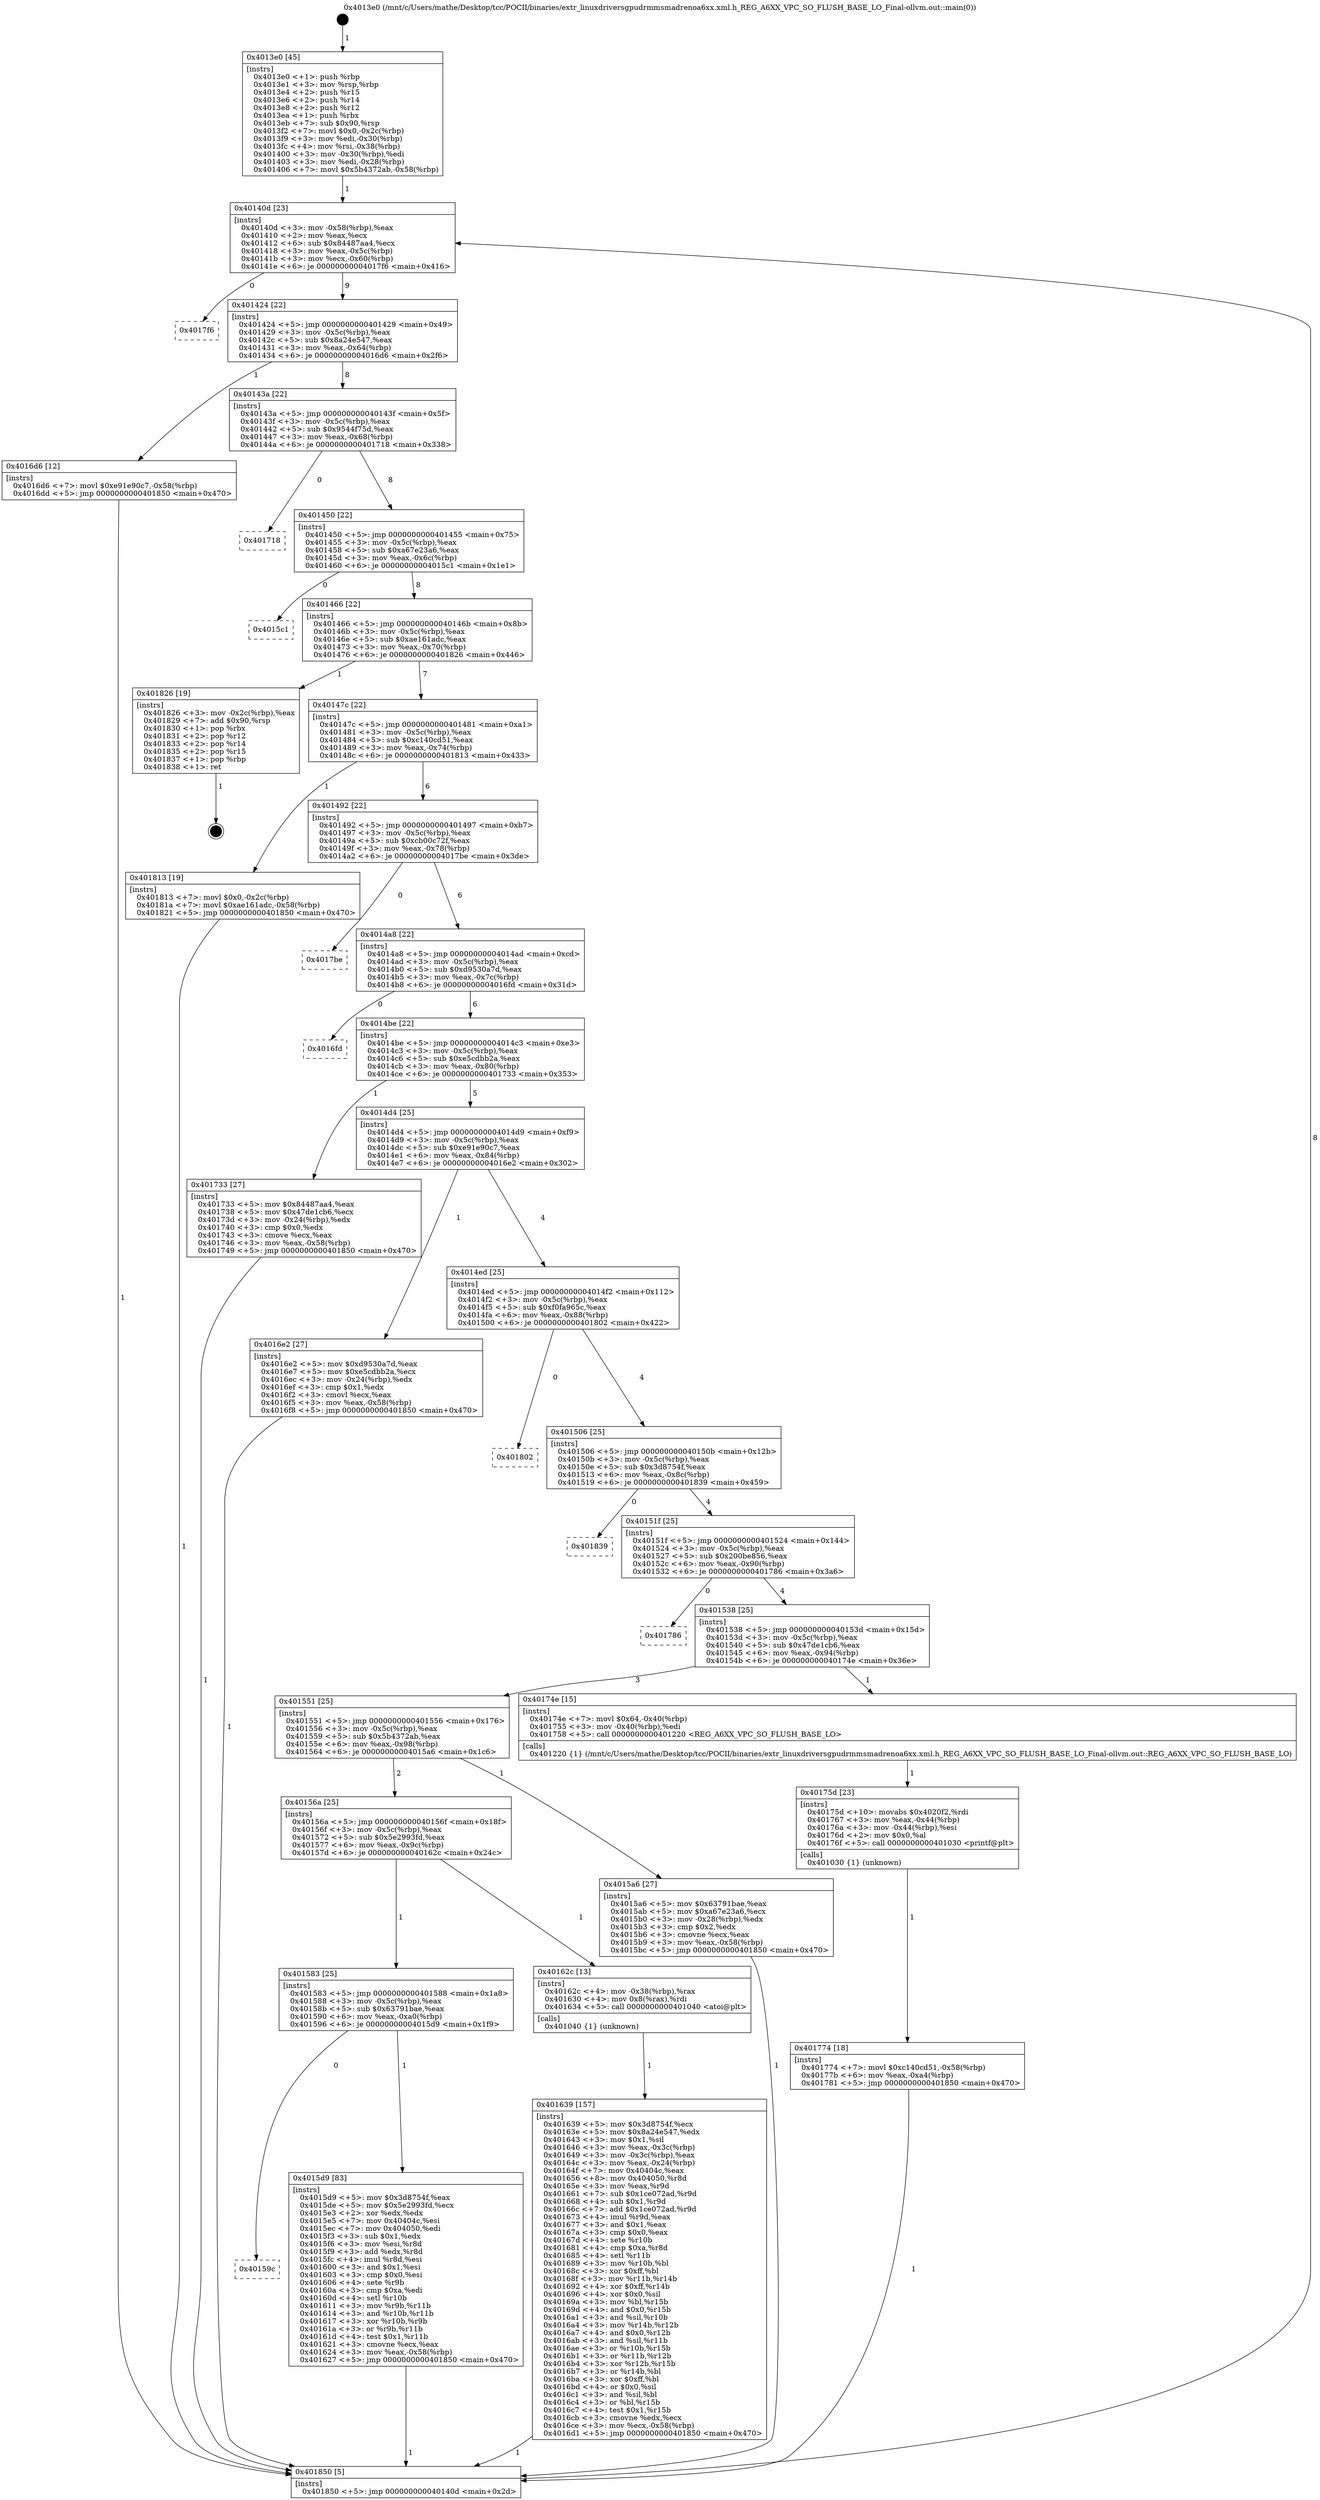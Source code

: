 digraph "0x4013e0" {
  label = "0x4013e0 (/mnt/c/Users/mathe/Desktop/tcc/POCII/binaries/extr_linuxdriversgpudrmmsmadrenoa6xx.xml.h_REG_A6XX_VPC_SO_FLUSH_BASE_LO_Final-ollvm.out::main(0))"
  labelloc = "t"
  node[shape=record]

  Entry [label="",width=0.3,height=0.3,shape=circle,fillcolor=black,style=filled]
  "0x40140d" [label="{
     0x40140d [23]\l
     | [instrs]\l
     &nbsp;&nbsp;0x40140d \<+3\>: mov -0x58(%rbp),%eax\l
     &nbsp;&nbsp;0x401410 \<+2\>: mov %eax,%ecx\l
     &nbsp;&nbsp;0x401412 \<+6\>: sub $0x84487aa4,%ecx\l
     &nbsp;&nbsp;0x401418 \<+3\>: mov %eax,-0x5c(%rbp)\l
     &nbsp;&nbsp;0x40141b \<+3\>: mov %ecx,-0x60(%rbp)\l
     &nbsp;&nbsp;0x40141e \<+6\>: je 00000000004017f6 \<main+0x416\>\l
  }"]
  "0x4017f6" [label="{
     0x4017f6\l
  }", style=dashed]
  "0x401424" [label="{
     0x401424 [22]\l
     | [instrs]\l
     &nbsp;&nbsp;0x401424 \<+5\>: jmp 0000000000401429 \<main+0x49\>\l
     &nbsp;&nbsp;0x401429 \<+3\>: mov -0x5c(%rbp),%eax\l
     &nbsp;&nbsp;0x40142c \<+5\>: sub $0x8a24e547,%eax\l
     &nbsp;&nbsp;0x401431 \<+3\>: mov %eax,-0x64(%rbp)\l
     &nbsp;&nbsp;0x401434 \<+6\>: je 00000000004016d6 \<main+0x2f6\>\l
  }"]
  Exit [label="",width=0.3,height=0.3,shape=circle,fillcolor=black,style=filled,peripheries=2]
  "0x4016d6" [label="{
     0x4016d6 [12]\l
     | [instrs]\l
     &nbsp;&nbsp;0x4016d6 \<+7\>: movl $0xe91e90c7,-0x58(%rbp)\l
     &nbsp;&nbsp;0x4016dd \<+5\>: jmp 0000000000401850 \<main+0x470\>\l
  }"]
  "0x40143a" [label="{
     0x40143a [22]\l
     | [instrs]\l
     &nbsp;&nbsp;0x40143a \<+5\>: jmp 000000000040143f \<main+0x5f\>\l
     &nbsp;&nbsp;0x40143f \<+3\>: mov -0x5c(%rbp),%eax\l
     &nbsp;&nbsp;0x401442 \<+5\>: sub $0x9544f75d,%eax\l
     &nbsp;&nbsp;0x401447 \<+3\>: mov %eax,-0x68(%rbp)\l
     &nbsp;&nbsp;0x40144a \<+6\>: je 0000000000401718 \<main+0x338\>\l
  }"]
  "0x401774" [label="{
     0x401774 [18]\l
     | [instrs]\l
     &nbsp;&nbsp;0x401774 \<+7\>: movl $0xc140cd51,-0x58(%rbp)\l
     &nbsp;&nbsp;0x40177b \<+6\>: mov %eax,-0xa4(%rbp)\l
     &nbsp;&nbsp;0x401781 \<+5\>: jmp 0000000000401850 \<main+0x470\>\l
  }"]
  "0x401718" [label="{
     0x401718\l
  }", style=dashed]
  "0x401450" [label="{
     0x401450 [22]\l
     | [instrs]\l
     &nbsp;&nbsp;0x401450 \<+5\>: jmp 0000000000401455 \<main+0x75\>\l
     &nbsp;&nbsp;0x401455 \<+3\>: mov -0x5c(%rbp),%eax\l
     &nbsp;&nbsp;0x401458 \<+5\>: sub $0xa67e23a6,%eax\l
     &nbsp;&nbsp;0x40145d \<+3\>: mov %eax,-0x6c(%rbp)\l
     &nbsp;&nbsp;0x401460 \<+6\>: je 00000000004015c1 \<main+0x1e1\>\l
  }"]
  "0x40175d" [label="{
     0x40175d [23]\l
     | [instrs]\l
     &nbsp;&nbsp;0x40175d \<+10\>: movabs $0x4020f2,%rdi\l
     &nbsp;&nbsp;0x401767 \<+3\>: mov %eax,-0x44(%rbp)\l
     &nbsp;&nbsp;0x40176a \<+3\>: mov -0x44(%rbp),%esi\l
     &nbsp;&nbsp;0x40176d \<+2\>: mov $0x0,%al\l
     &nbsp;&nbsp;0x40176f \<+5\>: call 0000000000401030 \<printf@plt\>\l
     | [calls]\l
     &nbsp;&nbsp;0x401030 \{1\} (unknown)\l
  }"]
  "0x4015c1" [label="{
     0x4015c1\l
  }", style=dashed]
  "0x401466" [label="{
     0x401466 [22]\l
     | [instrs]\l
     &nbsp;&nbsp;0x401466 \<+5\>: jmp 000000000040146b \<main+0x8b\>\l
     &nbsp;&nbsp;0x40146b \<+3\>: mov -0x5c(%rbp),%eax\l
     &nbsp;&nbsp;0x40146e \<+5\>: sub $0xae161adc,%eax\l
     &nbsp;&nbsp;0x401473 \<+3\>: mov %eax,-0x70(%rbp)\l
     &nbsp;&nbsp;0x401476 \<+6\>: je 0000000000401826 \<main+0x446\>\l
  }"]
  "0x401639" [label="{
     0x401639 [157]\l
     | [instrs]\l
     &nbsp;&nbsp;0x401639 \<+5\>: mov $0x3d8754f,%ecx\l
     &nbsp;&nbsp;0x40163e \<+5\>: mov $0x8a24e547,%edx\l
     &nbsp;&nbsp;0x401643 \<+3\>: mov $0x1,%sil\l
     &nbsp;&nbsp;0x401646 \<+3\>: mov %eax,-0x3c(%rbp)\l
     &nbsp;&nbsp;0x401649 \<+3\>: mov -0x3c(%rbp),%eax\l
     &nbsp;&nbsp;0x40164c \<+3\>: mov %eax,-0x24(%rbp)\l
     &nbsp;&nbsp;0x40164f \<+7\>: mov 0x40404c,%eax\l
     &nbsp;&nbsp;0x401656 \<+8\>: mov 0x404050,%r8d\l
     &nbsp;&nbsp;0x40165e \<+3\>: mov %eax,%r9d\l
     &nbsp;&nbsp;0x401661 \<+7\>: sub $0x1ce072ad,%r9d\l
     &nbsp;&nbsp;0x401668 \<+4\>: sub $0x1,%r9d\l
     &nbsp;&nbsp;0x40166c \<+7\>: add $0x1ce072ad,%r9d\l
     &nbsp;&nbsp;0x401673 \<+4\>: imul %r9d,%eax\l
     &nbsp;&nbsp;0x401677 \<+3\>: and $0x1,%eax\l
     &nbsp;&nbsp;0x40167a \<+3\>: cmp $0x0,%eax\l
     &nbsp;&nbsp;0x40167d \<+4\>: sete %r10b\l
     &nbsp;&nbsp;0x401681 \<+4\>: cmp $0xa,%r8d\l
     &nbsp;&nbsp;0x401685 \<+4\>: setl %r11b\l
     &nbsp;&nbsp;0x401689 \<+3\>: mov %r10b,%bl\l
     &nbsp;&nbsp;0x40168c \<+3\>: xor $0xff,%bl\l
     &nbsp;&nbsp;0x40168f \<+3\>: mov %r11b,%r14b\l
     &nbsp;&nbsp;0x401692 \<+4\>: xor $0xff,%r14b\l
     &nbsp;&nbsp;0x401696 \<+4\>: xor $0x0,%sil\l
     &nbsp;&nbsp;0x40169a \<+3\>: mov %bl,%r15b\l
     &nbsp;&nbsp;0x40169d \<+4\>: and $0x0,%r15b\l
     &nbsp;&nbsp;0x4016a1 \<+3\>: and %sil,%r10b\l
     &nbsp;&nbsp;0x4016a4 \<+3\>: mov %r14b,%r12b\l
     &nbsp;&nbsp;0x4016a7 \<+4\>: and $0x0,%r12b\l
     &nbsp;&nbsp;0x4016ab \<+3\>: and %sil,%r11b\l
     &nbsp;&nbsp;0x4016ae \<+3\>: or %r10b,%r15b\l
     &nbsp;&nbsp;0x4016b1 \<+3\>: or %r11b,%r12b\l
     &nbsp;&nbsp;0x4016b4 \<+3\>: xor %r12b,%r15b\l
     &nbsp;&nbsp;0x4016b7 \<+3\>: or %r14b,%bl\l
     &nbsp;&nbsp;0x4016ba \<+3\>: xor $0xff,%bl\l
     &nbsp;&nbsp;0x4016bd \<+4\>: or $0x0,%sil\l
     &nbsp;&nbsp;0x4016c1 \<+3\>: and %sil,%bl\l
     &nbsp;&nbsp;0x4016c4 \<+3\>: or %bl,%r15b\l
     &nbsp;&nbsp;0x4016c7 \<+4\>: test $0x1,%r15b\l
     &nbsp;&nbsp;0x4016cb \<+3\>: cmovne %edx,%ecx\l
     &nbsp;&nbsp;0x4016ce \<+3\>: mov %ecx,-0x58(%rbp)\l
     &nbsp;&nbsp;0x4016d1 \<+5\>: jmp 0000000000401850 \<main+0x470\>\l
  }"]
  "0x401826" [label="{
     0x401826 [19]\l
     | [instrs]\l
     &nbsp;&nbsp;0x401826 \<+3\>: mov -0x2c(%rbp),%eax\l
     &nbsp;&nbsp;0x401829 \<+7\>: add $0x90,%rsp\l
     &nbsp;&nbsp;0x401830 \<+1\>: pop %rbx\l
     &nbsp;&nbsp;0x401831 \<+2\>: pop %r12\l
     &nbsp;&nbsp;0x401833 \<+2\>: pop %r14\l
     &nbsp;&nbsp;0x401835 \<+2\>: pop %r15\l
     &nbsp;&nbsp;0x401837 \<+1\>: pop %rbp\l
     &nbsp;&nbsp;0x401838 \<+1\>: ret\l
  }"]
  "0x40147c" [label="{
     0x40147c [22]\l
     | [instrs]\l
     &nbsp;&nbsp;0x40147c \<+5\>: jmp 0000000000401481 \<main+0xa1\>\l
     &nbsp;&nbsp;0x401481 \<+3\>: mov -0x5c(%rbp),%eax\l
     &nbsp;&nbsp;0x401484 \<+5\>: sub $0xc140cd51,%eax\l
     &nbsp;&nbsp;0x401489 \<+3\>: mov %eax,-0x74(%rbp)\l
     &nbsp;&nbsp;0x40148c \<+6\>: je 0000000000401813 \<main+0x433\>\l
  }"]
  "0x40159c" [label="{
     0x40159c\l
  }", style=dashed]
  "0x401813" [label="{
     0x401813 [19]\l
     | [instrs]\l
     &nbsp;&nbsp;0x401813 \<+7\>: movl $0x0,-0x2c(%rbp)\l
     &nbsp;&nbsp;0x40181a \<+7\>: movl $0xae161adc,-0x58(%rbp)\l
     &nbsp;&nbsp;0x401821 \<+5\>: jmp 0000000000401850 \<main+0x470\>\l
  }"]
  "0x401492" [label="{
     0x401492 [22]\l
     | [instrs]\l
     &nbsp;&nbsp;0x401492 \<+5\>: jmp 0000000000401497 \<main+0xb7\>\l
     &nbsp;&nbsp;0x401497 \<+3\>: mov -0x5c(%rbp),%eax\l
     &nbsp;&nbsp;0x40149a \<+5\>: sub $0xcb00c72f,%eax\l
     &nbsp;&nbsp;0x40149f \<+3\>: mov %eax,-0x78(%rbp)\l
     &nbsp;&nbsp;0x4014a2 \<+6\>: je 00000000004017be \<main+0x3de\>\l
  }"]
  "0x4015d9" [label="{
     0x4015d9 [83]\l
     | [instrs]\l
     &nbsp;&nbsp;0x4015d9 \<+5\>: mov $0x3d8754f,%eax\l
     &nbsp;&nbsp;0x4015de \<+5\>: mov $0x5e2993fd,%ecx\l
     &nbsp;&nbsp;0x4015e3 \<+2\>: xor %edx,%edx\l
     &nbsp;&nbsp;0x4015e5 \<+7\>: mov 0x40404c,%esi\l
     &nbsp;&nbsp;0x4015ec \<+7\>: mov 0x404050,%edi\l
     &nbsp;&nbsp;0x4015f3 \<+3\>: sub $0x1,%edx\l
     &nbsp;&nbsp;0x4015f6 \<+3\>: mov %esi,%r8d\l
     &nbsp;&nbsp;0x4015f9 \<+3\>: add %edx,%r8d\l
     &nbsp;&nbsp;0x4015fc \<+4\>: imul %r8d,%esi\l
     &nbsp;&nbsp;0x401600 \<+3\>: and $0x1,%esi\l
     &nbsp;&nbsp;0x401603 \<+3\>: cmp $0x0,%esi\l
     &nbsp;&nbsp;0x401606 \<+4\>: sete %r9b\l
     &nbsp;&nbsp;0x40160a \<+3\>: cmp $0xa,%edi\l
     &nbsp;&nbsp;0x40160d \<+4\>: setl %r10b\l
     &nbsp;&nbsp;0x401611 \<+3\>: mov %r9b,%r11b\l
     &nbsp;&nbsp;0x401614 \<+3\>: and %r10b,%r11b\l
     &nbsp;&nbsp;0x401617 \<+3\>: xor %r10b,%r9b\l
     &nbsp;&nbsp;0x40161a \<+3\>: or %r9b,%r11b\l
     &nbsp;&nbsp;0x40161d \<+4\>: test $0x1,%r11b\l
     &nbsp;&nbsp;0x401621 \<+3\>: cmovne %ecx,%eax\l
     &nbsp;&nbsp;0x401624 \<+3\>: mov %eax,-0x58(%rbp)\l
     &nbsp;&nbsp;0x401627 \<+5\>: jmp 0000000000401850 \<main+0x470\>\l
  }"]
  "0x4017be" [label="{
     0x4017be\l
  }", style=dashed]
  "0x4014a8" [label="{
     0x4014a8 [22]\l
     | [instrs]\l
     &nbsp;&nbsp;0x4014a8 \<+5\>: jmp 00000000004014ad \<main+0xcd\>\l
     &nbsp;&nbsp;0x4014ad \<+3\>: mov -0x5c(%rbp),%eax\l
     &nbsp;&nbsp;0x4014b0 \<+5\>: sub $0xd9530a7d,%eax\l
     &nbsp;&nbsp;0x4014b5 \<+3\>: mov %eax,-0x7c(%rbp)\l
     &nbsp;&nbsp;0x4014b8 \<+6\>: je 00000000004016fd \<main+0x31d\>\l
  }"]
  "0x401583" [label="{
     0x401583 [25]\l
     | [instrs]\l
     &nbsp;&nbsp;0x401583 \<+5\>: jmp 0000000000401588 \<main+0x1a8\>\l
     &nbsp;&nbsp;0x401588 \<+3\>: mov -0x5c(%rbp),%eax\l
     &nbsp;&nbsp;0x40158b \<+5\>: sub $0x63791bae,%eax\l
     &nbsp;&nbsp;0x401590 \<+6\>: mov %eax,-0xa0(%rbp)\l
     &nbsp;&nbsp;0x401596 \<+6\>: je 00000000004015d9 \<main+0x1f9\>\l
  }"]
  "0x4016fd" [label="{
     0x4016fd\l
  }", style=dashed]
  "0x4014be" [label="{
     0x4014be [22]\l
     | [instrs]\l
     &nbsp;&nbsp;0x4014be \<+5\>: jmp 00000000004014c3 \<main+0xe3\>\l
     &nbsp;&nbsp;0x4014c3 \<+3\>: mov -0x5c(%rbp),%eax\l
     &nbsp;&nbsp;0x4014c6 \<+5\>: sub $0xe5cdbb2a,%eax\l
     &nbsp;&nbsp;0x4014cb \<+3\>: mov %eax,-0x80(%rbp)\l
     &nbsp;&nbsp;0x4014ce \<+6\>: je 0000000000401733 \<main+0x353\>\l
  }"]
  "0x40162c" [label="{
     0x40162c [13]\l
     | [instrs]\l
     &nbsp;&nbsp;0x40162c \<+4\>: mov -0x38(%rbp),%rax\l
     &nbsp;&nbsp;0x401630 \<+4\>: mov 0x8(%rax),%rdi\l
     &nbsp;&nbsp;0x401634 \<+5\>: call 0000000000401040 \<atoi@plt\>\l
     | [calls]\l
     &nbsp;&nbsp;0x401040 \{1\} (unknown)\l
  }"]
  "0x401733" [label="{
     0x401733 [27]\l
     | [instrs]\l
     &nbsp;&nbsp;0x401733 \<+5\>: mov $0x84487aa4,%eax\l
     &nbsp;&nbsp;0x401738 \<+5\>: mov $0x47de1cb6,%ecx\l
     &nbsp;&nbsp;0x40173d \<+3\>: mov -0x24(%rbp),%edx\l
     &nbsp;&nbsp;0x401740 \<+3\>: cmp $0x0,%edx\l
     &nbsp;&nbsp;0x401743 \<+3\>: cmove %ecx,%eax\l
     &nbsp;&nbsp;0x401746 \<+3\>: mov %eax,-0x58(%rbp)\l
     &nbsp;&nbsp;0x401749 \<+5\>: jmp 0000000000401850 \<main+0x470\>\l
  }"]
  "0x4014d4" [label="{
     0x4014d4 [25]\l
     | [instrs]\l
     &nbsp;&nbsp;0x4014d4 \<+5\>: jmp 00000000004014d9 \<main+0xf9\>\l
     &nbsp;&nbsp;0x4014d9 \<+3\>: mov -0x5c(%rbp),%eax\l
     &nbsp;&nbsp;0x4014dc \<+5\>: sub $0xe91e90c7,%eax\l
     &nbsp;&nbsp;0x4014e1 \<+6\>: mov %eax,-0x84(%rbp)\l
     &nbsp;&nbsp;0x4014e7 \<+6\>: je 00000000004016e2 \<main+0x302\>\l
  }"]
  "0x4013e0" [label="{
     0x4013e0 [45]\l
     | [instrs]\l
     &nbsp;&nbsp;0x4013e0 \<+1\>: push %rbp\l
     &nbsp;&nbsp;0x4013e1 \<+3\>: mov %rsp,%rbp\l
     &nbsp;&nbsp;0x4013e4 \<+2\>: push %r15\l
     &nbsp;&nbsp;0x4013e6 \<+2\>: push %r14\l
     &nbsp;&nbsp;0x4013e8 \<+2\>: push %r12\l
     &nbsp;&nbsp;0x4013ea \<+1\>: push %rbx\l
     &nbsp;&nbsp;0x4013eb \<+7\>: sub $0x90,%rsp\l
     &nbsp;&nbsp;0x4013f2 \<+7\>: movl $0x0,-0x2c(%rbp)\l
     &nbsp;&nbsp;0x4013f9 \<+3\>: mov %edi,-0x30(%rbp)\l
     &nbsp;&nbsp;0x4013fc \<+4\>: mov %rsi,-0x38(%rbp)\l
     &nbsp;&nbsp;0x401400 \<+3\>: mov -0x30(%rbp),%edi\l
     &nbsp;&nbsp;0x401403 \<+3\>: mov %edi,-0x28(%rbp)\l
     &nbsp;&nbsp;0x401406 \<+7\>: movl $0x5b4372ab,-0x58(%rbp)\l
  }"]
  "0x4016e2" [label="{
     0x4016e2 [27]\l
     | [instrs]\l
     &nbsp;&nbsp;0x4016e2 \<+5\>: mov $0xd9530a7d,%eax\l
     &nbsp;&nbsp;0x4016e7 \<+5\>: mov $0xe5cdbb2a,%ecx\l
     &nbsp;&nbsp;0x4016ec \<+3\>: mov -0x24(%rbp),%edx\l
     &nbsp;&nbsp;0x4016ef \<+3\>: cmp $0x1,%edx\l
     &nbsp;&nbsp;0x4016f2 \<+3\>: cmovl %ecx,%eax\l
     &nbsp;&nbsp;0x4016f5 \<+3\>: mov %eax,-0x58(%rbp)\l
     &nbsp;&nbsp;0x4016f8 \<+5\>: jmp 0000000000401850 \<main+0x470\>\l
  }"]
  "0x4014ed" [label="{
     0x4014ed [25]\l
     | [instrs]\l
     &nbsp;&nbsp;0x4014ed \<+5\>: jmp 00000000004014f2 \<main+0x112\>\l
     &nbsp;&nbsp;0x4014f2 \<+3\>: mov -0x5c(%rbp),%eax\l
     &nbsp;&nbsp;0x4014f5 \<+5\>: sub $0xf0fa965c,%eax\l
     &nbsp;&nbsp;0x4014fa \<+6\>: mov %eax,-0x88(%rbp)\l
     &nbsp;&nbsp;0x401500 \<+6\>: je 0000000000401802 \<main+0x422\>\l
  }"]
  "0x401850" [label="{
     0x401850 [5]\l
     | [instrs]\l
     &nbsp;&nbsp;0x401850 \<+5\>: jmp 000000000040140d \<main+0x2d\>\l
  }"]
  "0x401802" [label="{
     0x401802\l
  }", style=dashed]
  "0x401506" [label="{
     0x401506 [25]\l
     | [instrs]\l
     &nbsp;&nbsp;0x401506 \<+5\>: jmp 000000000040150b \<main+0x12b\>\l
     &nbsp;&nbsp;0x40150b \<+3\>: mov -0x5c(%rbp),%eax\l
     &nbsp;&nbsp;0x40150e \<+5\>: sub $0x3d8754f,%eax\l
     &nbsp;&nbsp;0x401513 \<+6\>: mov %eax,-0x8c(%rbp)\l
     &nbsp;&nbsp;0x401519 \<+6\>: je 0000000000401839 \<main+0x459\>\l
  }"]
  "0x40156a" [label="{
     0x40156a [25]\l
     | [instrs]\l
     &nbsp;&nbsp;0x40156a \<+5\>: jmp 000000000040156f \<main+0x18f\>\l
     &nbsp;&nbsp;0x40156f \<+3\>: mov -0x5c(%rbp),%eax\l
     &nbsp;&nbsp;0x401572 \<+5\>: sub $0x5e2993fd,%eax\l
     &nbsp;&nbsp;0x401577 \<+6\>: mov %eax,-0x9c(%rbp)\l
     &nbsp;&nbsp;0x40157d \<+6\>: je 000000000040162c \<main+0x24c\>\l
  }"]
  "0x401839" [label="{
     0x401839\l
  }", style=dashed]
  "0x40151f" [label="{
     0x40151f [25]\l
     | [instrs]\l
     &nbsp;&nbsp;0x40151f \<+5\>: jmp 0000000000401524 \<main+0x144\>\l
     &nbsp;&nbsp;0x401524 \<+3\>: mov -0x5c(%rbp),%eax\l
     &nbsp;&nbsp;0x401527 \<+5\>: sub $0x200be856,%eax\l
     &nbsp;&nbsp;0x40152c \<+6\>: mov %eax,-0x90(%rbp)\l
     &nbsp;&nbsp;0x401532 \<+6\>: je 0000000000401786 \<main+0x3a6\>\l
  }"]
  "0x4015a6" [label="{
     0x4015a6 [27]\l
     | [instrs]\l
     &nbsp;&nbsp;0x4015a6 \<+5\>: mov $0x63791bae,%eax\l
     &nbsp;&nbsp;0x4015ab \<+5\>: mov $0xa67e23a6,%ecx\l
     &nbsp;&nbsp;0x4015b0 \<+3\>: mov -0x28(%rbp),%edx\l
     &nbsp;&nbsp;0x4015b3 \<+3\>: cmp $0x2,%edx\l
     &nbsp;&nbsp;0x4015b6 \<+3\>: cmovne %ecx,%eax\l
     &nbsp;&nbsp;0x4015b9 \<+3\>: mov %eax,-0x58(%rbp)\l
     &nbsp;&nbsp;0x4015bc \<+5\>: jmp 0000000000401850 \<main+0x470\>\l
  }"]
  "0x401786" [label="{
     0x401786\l
  }", style=dashed]
  "0x401538" [label="{
     0x401538 [25]\l
     | [instrs]\l
     &nbsp;&nbsp;0x401538 \<+5\>: jmp 000000000040153d \<main+0x15d\>\l
     &nbsp;&nbsp;0x40153d \<+3\>: mov -0x5c(%rbp),%eax\l
     &nbsp;&nbsp;0x401540 \<+5\>: sub $0x47de1cb6,%eax\l
     &nbsp;&nbsp;0x401545 \<+6\>: mov %eax,-0x94(%rbp)\l
     &nbsp;&nbsp;0x40154b \<+6\>: je 000000000040174e \<main+0x36e\>\l
  }"]
  "0x401551" [label="{
     0x401551 [25]\l
     | [instrs]\l
     &nbsp;&nbsp;0x401551 \<+5\>: jmp 0000000000401556 \<main+0x176\>\l
     &nbsp;&nbsp;0x401556 \<+3\>: mov -0x5c(%rbp),%eax\l
     &nbsp;&nbsp;0x401559 \<+5\>: sub $0x5b4372ab,%eax\l
     &nbsp;&nbsp;0x40155e \<+6\>: mov %eax,-0x98(%rbp)\l
     &nbsp;&nbsp;0x401564 \<+6\>: je 00000000004015a6 \<main+0x1c6\>\l
  }"]
  "0x40174e" [label="{
     0x40174e [15]\l
     | [instrs]\l
     &nbsp;&nbsp;0x40174e \<+7\>: movl $0x64,-0x40(%rbp)\l
     &nbsp;&nbsp;0x401755 \<+3\>: mov -0x40(%rbp),%edi\l
     &nbsp;&nbsp;0x401758 \<+5\>: call 0000000000401220 \<REG_A6XX_VPC_SO_FLUSH_BASE_LO\>\l
     | [calls]\l
     &nbsp;&nbsp;0x401220 \{1\} (/mnt/c/Users/mathe/Desktop/tcc/POCII/binaries/extr_linuxdriversgpudrmmsmadrenoa6xx.xml.h_REG_A6XX_VPC_SO_FLUSH_BASE_LO_Final-ollvm.out::REG_A6XX_VPC_SO_FLUSH_BASE_LO)\l
  }"]
  Entry -> "0x4013e0" [label=" 1"]
  "0x40140d" -> "0x4017f6" [label=" 0"]
  "0x40140d" -> "0x401424" [label=" 9"]
  "0x401826" -> Exit [label=" 1"]
  "0x401424" -> "0x4016d6" [label=" 1"]
  "0x401424" -> "0x40143a" [label=" 8"]
  "0x401813" -> "0x401850" [label=" 1"]
  "0x40143a" -> "0x401718" [label=" 0"]
  "0x40143a" -> "0x401450" [label=" 8"]
  "0x401774" -> "0x401850" [label=" 1"]
  "0x401450" -> "0x4015c1" [label=" 0"]
  "0x401450" -> "0x401466" [label=" 8"]
  "0x40175d" -> "0x401774" [label=" 1"]
  "0x401466" -> "0x401826" [label=" 1"]
  "0x401466" -> "0x40147c" [label=" 7"]
  "0x40174e" -> "0x40175d" [label=" 1"]
  "0x40147c" -> "0x401813" [label=" 1"]
  "0x40147c" -> "0x401492" [label=" 6"]
  "0x401733" -> "0x401850" [label=" 1"]
  "0x401492" -> "0x4017be" [label=" 0"]
  "0x401492" -> "0x4014a8" [label=" 6"]
  "0x4016e2" -> "0x401850" [label=" 1"]
  "0x4014a8" -> "0x4016fd" [label=" 0"]
  "0x4014a8" -> "0x4014be" [label=" 6"]
  "0x401639" -> "0x401850" [label=" 1"]
  "0x4014be" -> "0x401733" [label=" 1"]
  "0x4014be" -> "0x4014d4" [label=" 5"]
  "0x40162c" -> "0x401639" [label=" 1"]
  "0x4014d4" -> "0x4016e2" [label=" 1"]
  "0x4014d4" -> "0x4014ed" [label=" 4"]
  "0x401583" -> "0x40159c" [label=" 0"]
  "0x4014ed" -> "0x401802" [label=" 0"]
  "0x4014ed" -> "0x401506" [label=" 4"]
  "0x401583" -> "0x4015d9" [label=" 1"]
  "0x401506" -> "0x401839" [label=" 0"]
  "0x401506" -> "0x40151f" [label=" 4"]
  "0x4016d6" -> "0x401850" [label=" 1"]
  "0x40151f" -> "0x401786" [label=" 0"]
  "0x40151f" -> "0x401538" [label=" 4"]
  "0x40156a" -> "0x401583" [label=" 1"]
  "0x401538" -> "0x40174e" [label=" 1"]
  "0x401538" -> "0x401551" [label=" 3"]
  "0x40156a" -> "0x40162c" [label=" 1"]
  "0x401551" -> "0x4015a6" [label=" 1"]
  "0x401551" -> "0x40156a" [label=" 2"]
  "0x4015a6" -> "0x401850" [label=" 1"]
  "0x4013e0" -> "0x40140d" [label=" 1"]
  "0x401850" -> "0x40140d" [label=" 8"]
  "0x4015d9" -> "0x401850" [label=" 1"]
}
